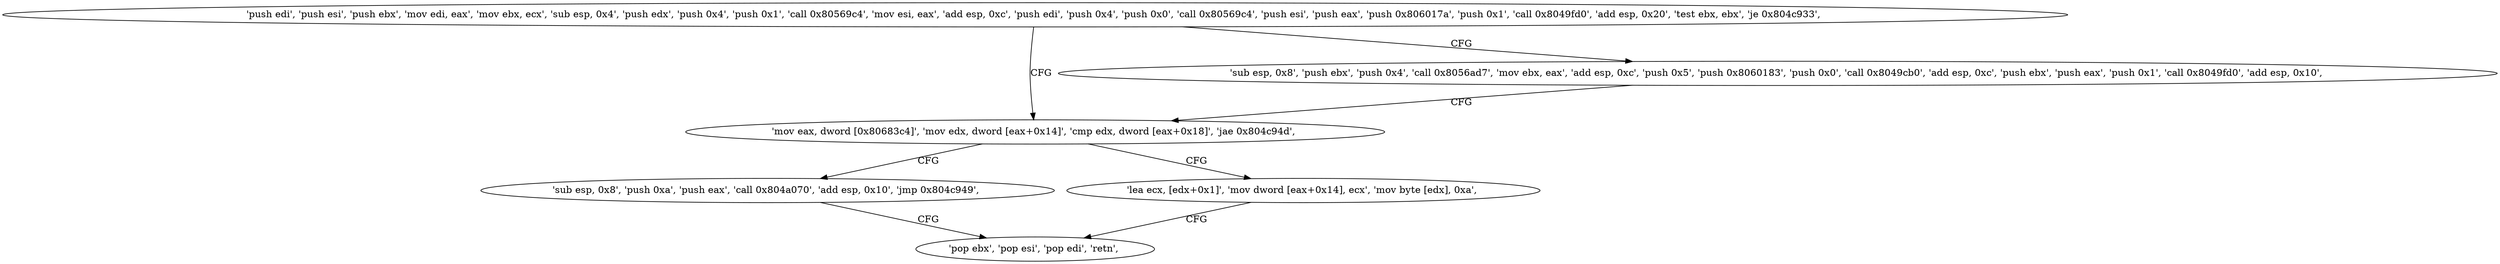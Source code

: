digraph "func" {
"134531278" [label = "'push edi', 'push esi', 'push ebx', 'mov edi, eax', 'mov ebx, ecx', 'sub esp, 0x4', 'push edx', 'push 0x4', 'push 0x1', 'call 0x80569c4', 'mov esi, eax', 'add esp, 0xc', 'push edi', 'push 0x4', 'push 0x0', 'call 0x80569c4', 'push esi', 'push eax', 'push 0x806017a', 'push 0x1', 'call 0x8049fd0', 'add esp, 0x20', 'test ebx, ebx', 'je 0x804c933', " ]
"134531379" [label = "'mov eax, dword [0x80683c4]', 'mov edx, dword [eax+0x14]', 'cmp edx, dword [eax+0x18]', 'jae 0x804c94d', " ]
"134531334" [label = "'sub esp, 0x8', 'push ebx', 'push 0x4', 'call 0x8056ad7', 'mov ebx, eax', 'add esp, 0xc', 'push 0x5', 'push 0x8060183', 'push 0x0', 'call 0x8049cb0', 'add esp, 0xc', 'push ebx', 'push eax', 'push 0x1', 'call 0x8049fd0', 'add esp, 0x10', " ]
"134531405" [label = "'sub esp, 0x8', 'push 0xa', 'push eax', 'call 0x804a070', 'add esp, 0x10', 'jmp 0x804c949', " ]
"134531392" [label = "'lea ecx, [edx+0x1]', 'mov dword [eax+0x14], ecx', 'mov byte [edx], 0xa', " ]
"134531401" [label = "'pop ebx', 'pop esi', 'pop edi', 'retn', " ]
"134531278" -> "134531379" [ label = "CFG" ]
"134531278" -> "134531334" [ label = "CFG" ]
"134531379" -> "134531405" [ label = "CFG" ]
"134531379" -> "134531392" [ label = "CFG" ]
"134531334" -> "134531379" [ label = "CFG" ]
"134531405" -> "134531401" [ label = "CFG" ]
"134531392" -> "134531401" [ label = "CFG" ]
}
